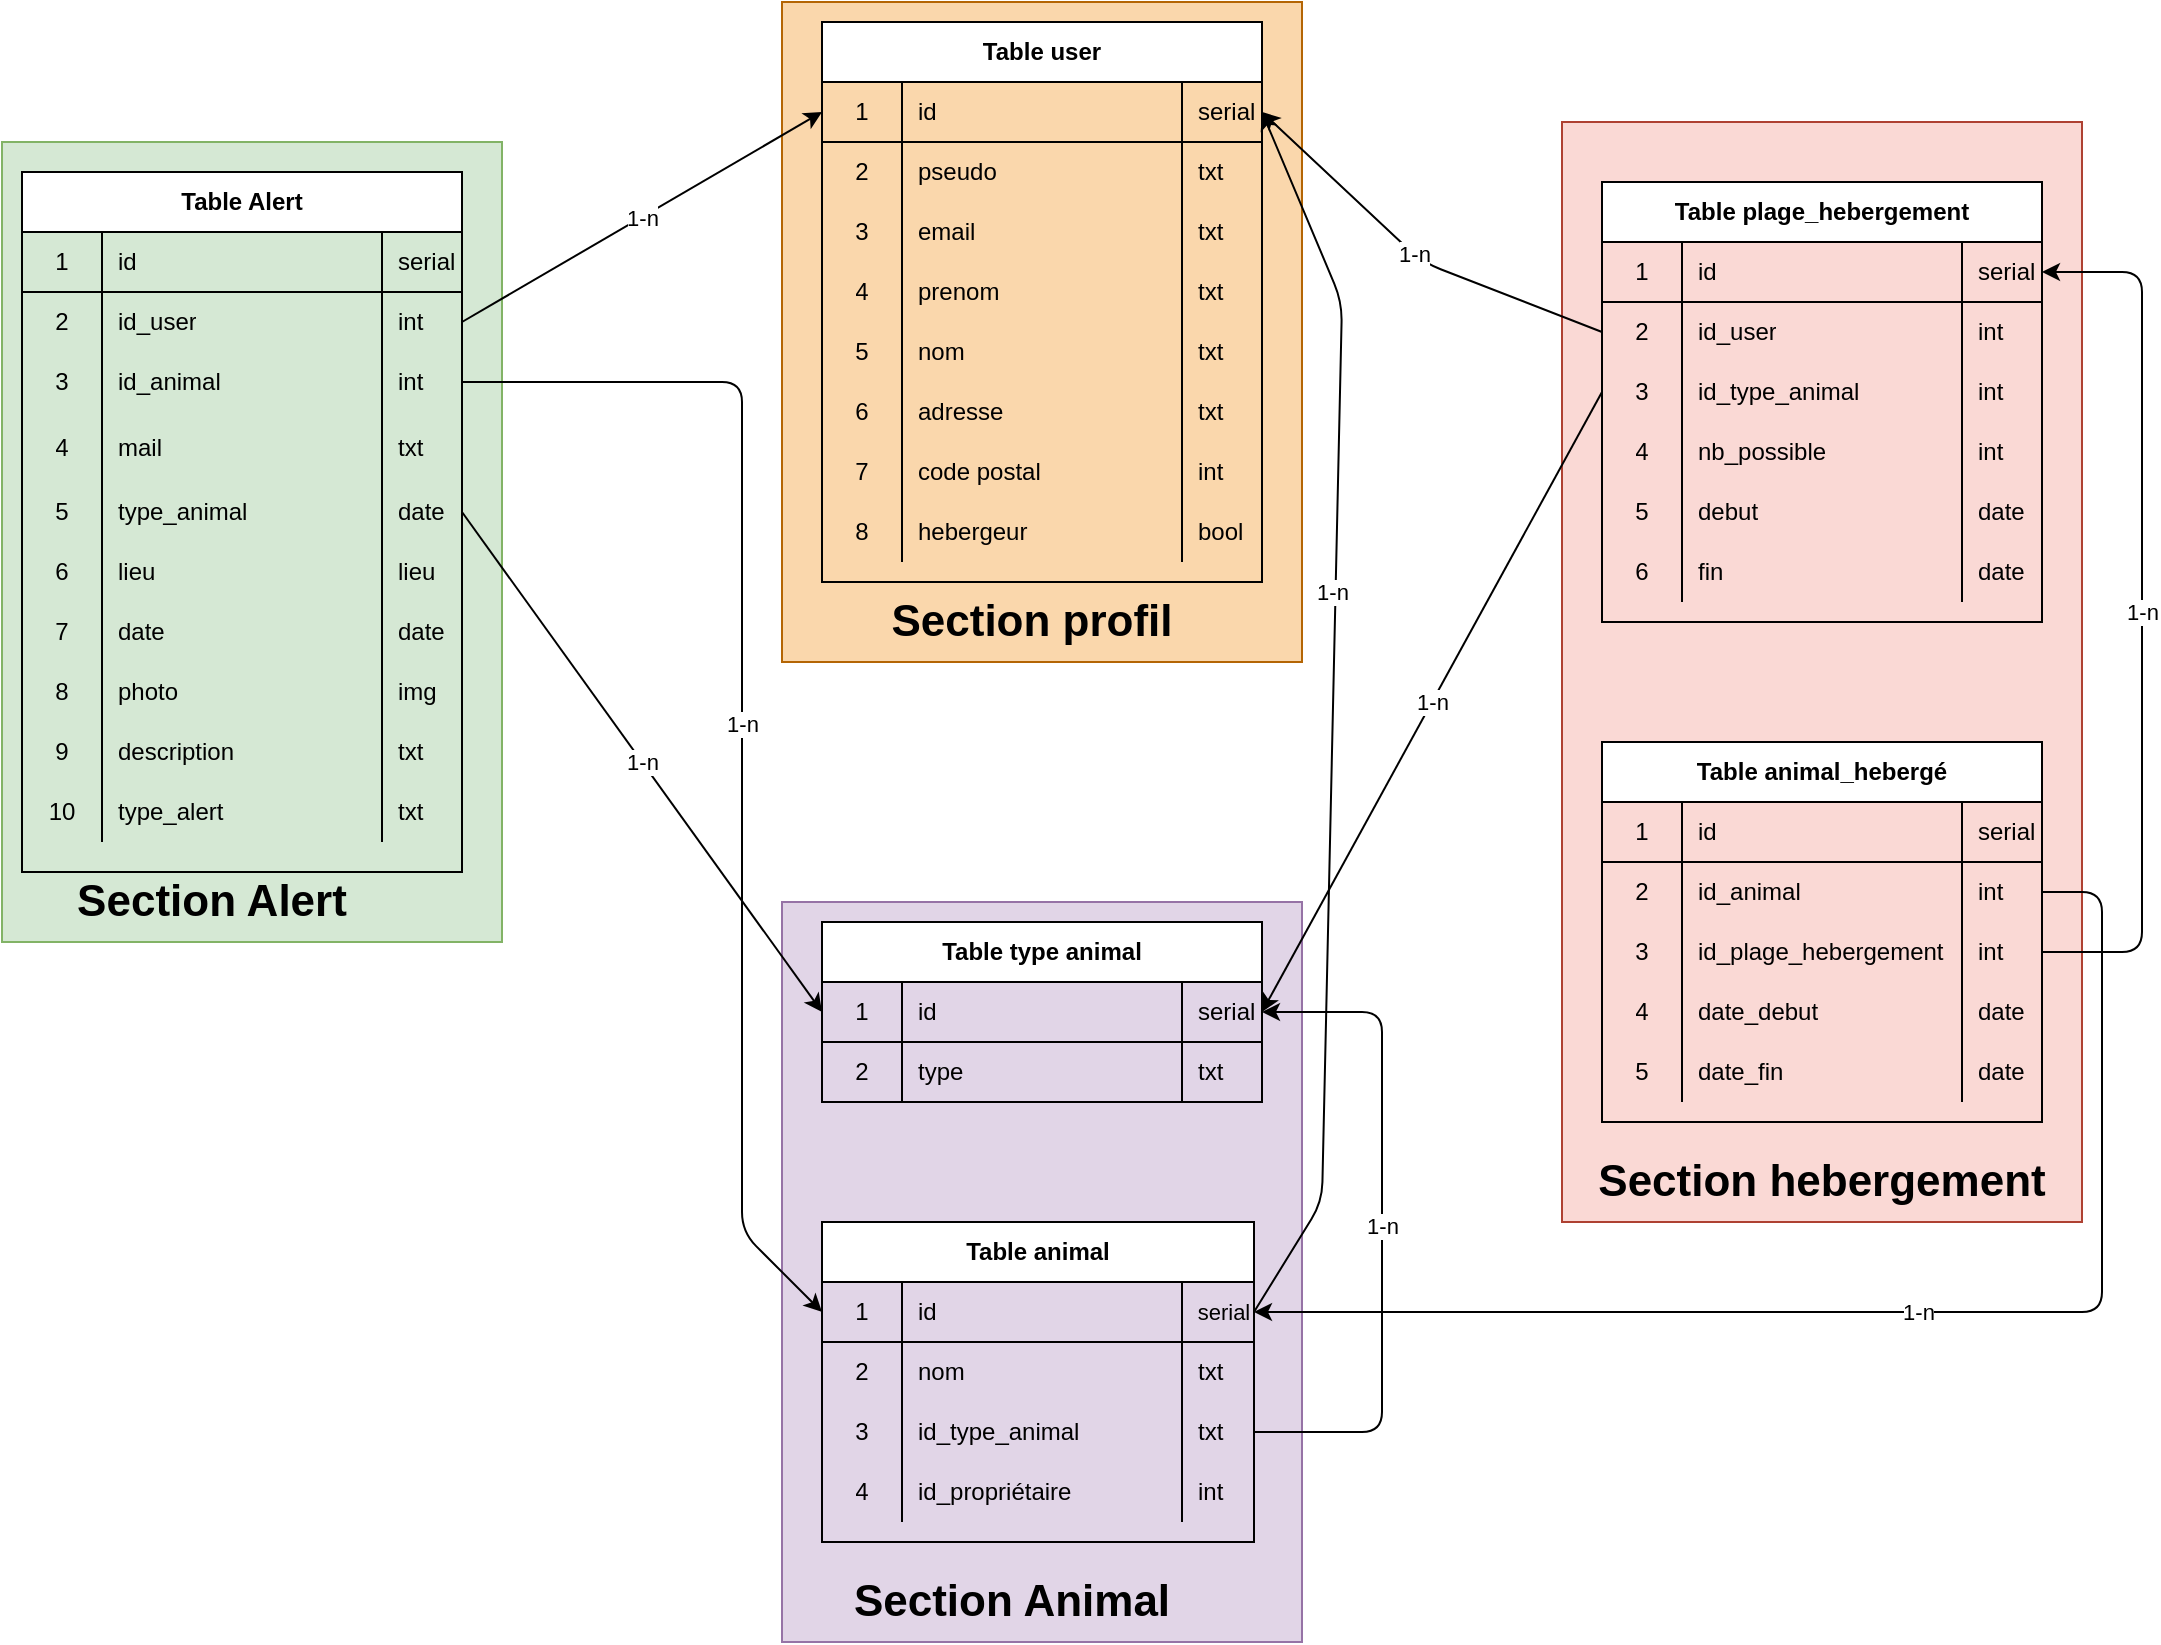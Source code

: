 <mxfile version="13.9.2" type="github">
  <diagram id="T4zZx8YtHBWHC4_CP2Lo" name="Page-1">
    <mxGraphModel dx="2858" dy="2258" grid="1" gridSize="10" guides="1" tooltips="1" connect="1" arrows="1" fold="1" page="1" pageScale="1" pageWidth="827" pageHeight="1169" math="0" shadow="0">
      <root>
        <mxCell id="0" />
        <mxCell id="1" parent="0" />
        <mxCell id="iFAtIKYe37oV54bXB_B9-399" value="" style="rounded=0;whiteSpace=wrap;html=1;fillColor=#fad7ac;strokeColor=#b46504;" vertex="1" parent="1">
          <mxGeometry x="140" y="-60" width="260" height="330" as="geometry" />
        </mxCell>
        <mxCell id="iFAtIKYe37oV54bXB_B9-397" value="" style="rounded=0;whiteSpace=wrap;html=1;fillColor=#fad9d5;strokeColor=#ae4132;" vertex="1" parent="1">
          <mxGeometry x="530" width="260" height="550" as="geometry" />
        </mxCell>
        <mxCell id="iFAtIKYe37oV54bXB_B9-395" value="" style="rounded=0;whiteSpace=wrap;html=1;fillColor=#d5e8d4;strokeColor=#82b366;" vertex="1" parent="1">
          <mxGeometry x="-250" y="10" width="250" height="400" as="geometry" />
        </mxCell>
        <mxCell id="iFAtIKYe37oV54bXB_B9-364" value="" style="rounded=0;whiteSpace=wrap;html=1;fillColor=#e1d5e7;strokeColor=#9673a6;" vertex="1" parent="1">
          <mxGeometry x="140" y="390" width="260" height="370" as="geometry" />
        </mxCell>
        <mxCell id="iFAtIKYe37oV54bXB_B9-1" value="Table user" style="shape=table;html=1;whiteSpace=wrap;startSize=30;container=1;collapsible=0;childLayout=tableLayout;fixedRows=1;rowLines=0;fontStyle=1;align=center;" vertex="1" parent="1">
          <mxGeometry x="160" y="-50" width="220" height="280" as="geometry" />
        </mxCell>
        <mxCell id="iFAtIKYe37oV54bXB_B9-2" value="" style="shape=partialRectangle;html=1;whiteSpace=wrap;collapsible=0;dropTarget=0;pointerEvents=0;fillColor=none;top=0;left=0;bottom=1;right=0;points=[[0,0.5],[1,0.5]];portConstraint=eastwest;" vertex="1" parent="iFAtIKYe37oV54bXB_B9-1">
          <mxGeometry y="30" width="220" height="30" as="geometry" />
        </mxCell>
        <mxCell id="iFAtIKYe37oV54bXB_B9-3" value="1" style="shape=partialRectangle;html=1;whiteSpace=wrap;connectable=0;fillColor=none;top=0;left=0;bottom=0;right=0;overflow=hidden;" vertex="1" parent="iFAtIKYe37oV54bXB_B9-2">
          <mxGeometry width="40" height="30" as="geometry" />
        </mxCell>
        <mxCell id="iFAtIKYe37oV54bXB_B9-4" value="id" style="shape=partialRectangle;html=1;whiteSpace=wrap;connectable=0;fillColor=none;top=0;left=0;bottom=0;right=0;align=left;spacingLeft=6;overflow=hidden;" vertex="1" parent="iFAtIKYe37oV54bXB_B9-2">
          <mxGeometry x="40" width="140" height="30" as="geometry" />
        </mxCell>
        <mxCell id="iFAtIKYe37oV54bXB_B9-81" value="serial" style="shape=partialRectangle;html=1;whiteSpace=wrap;connectable=0;fillColor=none;top=0;left=0;bottom=0;right=0;align=left;spacingLeft=6;overflow=hidden;" vertex="1" parent="iFAtIKYe37oV54bXB_B9-2">
          <mxGeometry x="180" width="40" height="30" as="geometry" />
        </mxCell>
        <mxCell id="iFAtIKYe37oV54bXB_B9-5" value="" style="shape=partialRectangle;html=1;whiteSpace=wrap;collapsible=0;dropTarget=0;pointerEvents=0;fillColor=none;top=0;left=0;bottom=0;right=0;points=[[0,0.5],[1,0.5]];portConstraint=eastwest;" vertex="1" parent="iFAtIKYe37oV54bXB_B9-1">
          <mxGeometry y="60" width="220" height="30" as="geometry" />
        </mxCell>
        <mxCell id="iFAtIKYe37oV54bXB_B9-6" value="2" style="shape=partialRectangle;html=1;whiteSpace=wrap;connectable=0;fillColor=none;top=0;left=0;bottom=0;right=0;overflow=hidden;" vertex="1" parent="iFAtIKYe37oV54bXB_B9-5">
          <mxGeometry width="40" height="30" as="geometry" />
        </mxCell>
        <mxCell id="iFAtIKYe37oV54bXB_B9-7" value="pseudo" style="shape=partialRectangle;html=1;whiteSpace=wrap;connectable=0;fillColor=none;top=0;left=0;bottom=0;right=0;align=left;spacingLeft=6;overflow=hidden;" vertex="1" parent="iFAtIKYe37oV54bXB_B9-5">
          <mxGeometry x="40" width="140" height="30" as="geometry" />
        </mxCell>
        <mxCell id="iFAtIKYe37oV54bXB_B9-82" value="txt" style="shape=partialRectangle;html=1;whiteSpace=wrap;connectable=0;fillColor=none;top=0;left=0;bottom=0;right=0;align=left;spacingLeft=6;overflow=hidden;" vertex="1" parent="iFAtIKYe37oV54bXB_B9-5">
          <mxGeometry x="180" width="40" height="30" as="geometry" />
        </mxCell>
        <mxCell id="iFAtIKYe37oV54bXB_B9-8" value="" style="shape=partialRectangle;html=1;whiteSpace=wrap;collapsible=0;dropTarget=0;pointerEvents=0;fillColor=none;top=0;left=0;bottom=0;right=0;points=[[0,0.5],[1,0.5]];portConstraint=eastwest;" vertex="1" parent="iFAtIKYe37oV54bXB_B9-1">
          <mxGeometry y="90" width="220" height="30" as="geometry" />
        </mxCell>
        <mxCell id="iFAtIKYe37oV54bXB_B9-9" value="3" style="shape=partialRectangle;html=1;whiteSpace=wrap;connectable=0;fillColor=none;top=0;left=0;bottom=0;right=0;overflow=hidden;" vertex="1" parent="iFAtIKYe37oV54bXB_B9-8">
          <mxGeometry width="40" height="30" as="geometry" />
        </mxCell>
        <mxCell id="iFAtIKYe37oV54bXB_B9-10" value="email" style="shape=partialRectangle;html=1;whiteSpace=wrap;connectable=0;fillColor=none;top=0;left=0;bottom=0;right=0;align=left;spacingLeft=6;overflow=hidden;" vertex="1" parent="iFAtIKYe37oV54bXB_B9-8">
          <mxGeometry x="40" width="140" height="30" as="geometry" />
        </mxCell>
        <mxCell id="iFAtIKYe37oV54bXB_B9-83" value="txt" style="shape=partialRectangle;html=1;whiteSpace=wrap;connectable=0;fillColor=none;top=0;left=0;bottom=0;right=0;align=left;spacingLeft=6;overflow=hidden;" vertex="1" parent="iFAtIKYe37oV54bXB_B9-8">
          <mxGeometry x="180" width="40" height="30" as="geometry" />
        </mxCell>
        <mxCell id="iFAtIKYe37oV54bXB_B9-84" style="shape=partialRectangle;html=1;whiteSpace=wrap;collapsible=0;dropTarget=0;pointerEvents=0;fillColor=none;top=0;left=0;bottom=0;right=0;points=[[0,0.5],[1,0.5]];portConstraint=eastwest;" vertex="1" parent="iFAtIKYe37oV54bXB_B9-1">
          <mxGeometry y="120" width="220" height="30" as="geometry" />
        </mxCell>
        <mxCell id="iFAtIKYe37oV54bXB_B9-85" value="4" style="shape=partialRectangle;html=1;whiteSpace=wrap;connectable=0;fillColor=none;top=0;left=0;bottom=0;right=0;overflow=hidden;" vertex="1" parent="iFAtIKYe37oV54bXB_B9-84">
          <mxGeometry width="40" height="30" as="geometry" />
        </mxCell>
        <mxCell id="iFAtIKYe37oV54bXB_B9-86" value="prenom" style="shape=partialRectangle;html=1;whiteSpace=wrap;connectable=0;fillColor=none;top=0;left=0;bottom=0;right=0;align=left;spacingLeft=6;overflow=hidden;" vertex="1" parent="iFAtIKYe37oV54bXB_B9-84">
          <mxGeometry x="40" width="140" height="30" as="geometry" />
        </mxCell>
        <mxCell id="iFAtIKYe37oV54bXB_B9-87" value="txt" style="shape=partialRectangle;html=1;whiteSpace=wrap;connectable=0;fillColor=none;top=0;left=0;bottom=0;right=0;align=left;spacingLeft=6;overflow=hidden;" vertex="1" parent="iFAtIKYe37oV54bXB_B9-84">
          <mxGeometry x="180" width="40" height="30" as="geometry" />
        </mxCell>
        <mxCell id="iFAtIKYe37oV54bXB_B9-89" style="shape=partialRectangle;html=1;whiteSpace=wrap;collapsible=0;dropTarget=0;pointerEvents=0;fillColor=none;top=0;left=0;bottom=0;right=0;points=[[0,0.5],[1,0.5]];portConstraint=eastwest;" vertex="1" parent="iFAtIKYe37oV54bXB_B9-1">
          <mxGeometry y="150" width="220" height="30" as="geometry" />
        </mxCell>
        <mxCell id="iFAtIKYe37oV54bXB_B9-90" value="5" style="shape=partialRectangle;html=1;whiteSpace=wrap;connectable=0;fillColor=none;top=0;left=0;bottom=0;right=0;overflow=hidden;" vertex="1" parent="iFAtIKYe37oV54bXB_B9-89">
          <mxGeometry width="40" height="30" as="geometry" />
        </mxCell>
        <mxCell id="iFAtIKYe37oV54bXB_B9-91" value="nom" style="shape=partialRectangle;html=1;whiteSpace=wrap;connectable=0;fillColor=none;top=0;left=0;bottom=0;right=0;align=left;spacingLeft=6;overflow=hidden;" vertex="1" parent="iFAtIKYe37oV54bXB_B9-89">
          <mxGeometry x="40" width="140" height="30" as="geometry" />
        </mxCell>
        <mxCell id="iFAtIKYe37oV54bXB_B9-92" value="txt" style="shape=partialRectangle;html=1;whiteSpace=wrap;connectable=0;fillColor=none;top=0;left=0;bottom=0;right=0;align=left;spacingLeft=6;overflow=hidden;" vertex="1" parent="iFAtIKYe37oV54bXB_B9-89">
          <mxGeometry x="180" width="40" height="30" as="geometry" />
        </mxCell>
        <mxCell id="iFAtIKYe37oV54bXB_B9-93" style="shape=partialRectangle;html=1;whiteSpace=wrap;collapsible=0;dropTarget=0;pointerEvents=0;fillColor=none;top=0;left=0;bottom=0;right=0;points=[[0,0.5],[1,0.5]];portConstraint=eastwest;" vertex="1" parent="iFAtIKYe37oV54bXB_B9-1">
          <mxGeometry y="180" width="220" height="30" as="geometry" />
        </mxCell>
        <mxCell id="iFAtIKYe37oV54bXB_B9-94" value="6" style="shape=partialRectangle;html=1;whiteSpace=wrap;connectable=0;fillColor=none;top=0;left=0;bottom=0;right=0;overflow=hidden;" vertex="1" parent="iFAtIKYe37oV54bXB_B9-93">
          <mxGeometry width="40" height="30" as="geometry" />
        </mxCell>
        <mxCell id="iFAtIKYe37oV54bXB_B9-95" value="adresse" style="shape=partialRectangle;html=1;whiteSpace=wrap;connectable=0;fillColor=none;top=0;left=0;bottom=0;right=0;align=left;spacingLeft=6;overflow=hidden;" vertex="1" parent="iFAtIKYe37oV54bXB_B9-93">
          <mxGeometry x="40" width="140" height="30" as="geometry" />
        </mxCell>
        <mxCell id="iFAtIKYe37oV54bXB_B9-96" value="txt" style="shape=partialRectangle;html=1;whiteSpace=wrap;connectable=0;fillColor=none;top=0;left=0;bottom=0;right=0;align=left;spacingLeft=6;overflow=hidden;" vertex="1" parent="iFAtIKYe37oV54bXB_B9-93">
          <mxGeometry x="180" width="40" height="30" as="geometry" />
        </mxCell>
        <mxCell id="iFAtIKYe37oV54bXB_B9-97" style="shape=partialRectangle;html=1;whiteSpace=wrap;collapsible=0;dropTarget=0;pointerEvents=0;fillColor=none;top=0;left=0;bottom=0;right=0;points=[[0,0.5],[1,0.5]];portConstraint=eastwest;" vertex="1" parent="iFAtIKYe37oV54bXB_B9-1">
          <mxGeometry y="210" width="220" height="30" as="geometry" />
        </mxCell>
        <mxCell id="iFAtIKYe37oV54bXB_B9-98" value="7" style="shape=partialRectangle;html=1;whiteSpace=wrap;connectable=0;fillColor=none;top=0;left=0;bottom=0;right=0;overflow=hidden;" vertex="1" parent="iFAtIKYe37oV54bXB_B9-97">
          <mxGeometry width="40" height="30" as="geometry" />
        </mxCell>
        <mxCell id="iFAtIKYe37oV54bXB_B9-99" value="code postal" style="shape=partialRectangle;html=1;whiteSpace=wrap;connectable=0;fillColor=none;top=0;left=0;bottom=0;right=0;align=left;spacingLeft=6;overflow=hidden;" vertex="1" parent="iFAtIKYe37oV54bXB_B9-97">
          <mxGeometry x="40" width="140" height="30" as="geometry" />
        </mxCell>
        <mxCell id="iFAtIKYe37oV54bXB_B9-100" value="int" style="shape=partialRectangle;html=1;whiteSpace=wrap;connectable=0;fillColor=none;top=0;left=0;bottom=0;right=0;align=left;spacingLeft=6;overflow=hidden;" vertex="1" parent="iFAtIKYe37oV54bXB_B9-97">
          <mxGeometry x="180" width="40" height="30" as="geometry" />
        </mxCell>
        <mxCell id="iFAtIKYe37oV54bXB_B9-101" style="shape=partialRectangle;html=1;whiteSpace=wrap;collapsible=0;dropTarget=0;pointerEvents=0;fillColor=none;top=0;left=0;bottom=0;right=0;points=[[0,0.5],[1,0.5]];portConstraint=eastwest;" vertex="1" parent="iFAtIKYe37oV54bXB_B9-1">
          <mxGeometry y="240" width="220" height="30" as="geometry" />
        </mxCell>
        <mxCell id="iFAtIKYe37oV54bXB_B9-102" value="8" style="shape=partialRectangle;html=1;whiteSpace=wrap;connectable=0;fillColor=none;top=0;left=0;bottom=0;right=0;overflow=hidden;" vertex="1" parent="iFAtIKYe37oV54bXB_B9-101">
          <mxGeometry width="40" height="30" as="geometry" />
        </mxCell>
        <mxCell id="iFAtIKYe37oV54bXB_B9-103" value="hebergeur" style="shape=partialRectangle;html=1;whiteSpace=wrap;connectable=0;fillColor=none;top=0;left=0;bottom=0;right=0;align=left;spacingLeft=6;overflow=hidden;" vertex="1" parent="iFAtIKYe37oV54bXB_B9-101">
          <mxGeometry x="40" width="140" height="30" as="geometry" />
        </mxCell>
        <mxCell id="iFAtIKYe37oV54bXB_B9-104" value="bool" style="shape=partialRectangle;html=1;whiteSpace=wrap;connectable=0;fillColor=none;top=0;left=0;bottom=0;right=0;align=left;spacingLeft=6;overflow=hidden;" vertex="1" parent="iFAtIKYe37oV54bXB_B9-101">
          <mxGeometry x="180" width="40" height="30" as="geometry" />
        </mxCell>
        <mxCell id="iFAtIKYe37oV54bXB_B9-148" value="Table animal" style="shape=table;html=1;whiteSpace=wrap;startSize=30;container=1;collapsible=0;childLayout=tableLayout;fixedRows=1;rowLines=0;fontStyle=1;align=center;" vertex="1" parent="1">
          <mxGeometry x="160" y="550" width="216" height="160" as="geometry" />
        </mxCell>
        <mxCell id="iFAtIKYe37oV54bXB_B9-149" value="" style="shape=partialRectangle;html=1;whiteSpace=wrap;collapsible=0;dropTarget=0;pointerEvents=0;fillColor=none;top=0;left=0;bottom=1;right=0;points=[[0,0.5],[1,0.5]];portConstraint=eastwest;" vertex="1" parent="iFAtIKYe37oV54bXB_B9-148">
          <mxGeometry y="30" width="216" height="30" as="geometry" />
        </mxCell>
        <mxCell id="iFAtIKYe37oV54bXB_B9-150" value="1" style="shape=partialRectangle;html=1;whiteSpace=wrap;connectable=0;fillColor=none;top=0;left=0;bottom=0;right=0;overflow=hidden;" vertex="1" parent="iFAtIKYe37oV54bXB_B9-149">
          <mxGeometry width="40" height="30" as="geometry" />
        </mxCell>
        <mxCell id="iFAtIKYe37oV54bXB_B9-151" value="id" style="shape=partialRectangle;html=1;whiteSpace=wrap;connectable=0;fillColor=none;top=0;left=0;bottom=0;right=0;align=left;spacingLeft=6;overflow=hidden;" vertex="1" parent="iFAtIKYe37oV54bXB_B9-149">
          <mxGeometry x="40" width="140" height="30" as="geometry" />
        </mxCell>
        <mxCell id="iFAtIKYe37oV54bXB_B9-158" value="&lt;font style=&quot;font-size: 11px&quot;&gt;serial&lt;/font&gt;" style="shape=partialRectangle;html=1;whiteSpace=wrap;connectable=0;fillColor=none;top=0;left=0;bottom=0;right=0;align=center;spacingLeft=6;overflow=hidden;" vertex="1" parent="iFAtIKYe37oV54bXB_B9-149">
          <mxGeometry x="180" width="36" height="30" as="geometry" />
        </mxCell>
        <mxCell id="iFAtIKYe37oV54bXB_B9-152" value="" style="shape=partialRectangle;html=1;whiteSpace=wrap;collapsible=0;dropTarget=0;pointerEvents=0;fillColor=none;top=0;left=0;bottom=0;right=0;points=[[0,0.5],[1,0.5]];portConstraint=eastwest;" vertex="1" parent="iFAtIKYe37oV54bXB_B9-148">
          <mxGeometry y="60" width="216" height="30" as="geometry" />
        </mxCell>
        <mxCell id="iFAtIKYe37oV54bXB_B9-153" value="2" style="shape=partialRectangle;html=1;whiteSpace=wrap;connectable=0;fillColor=none;top=0;left=0;bottom=0;right=0;overflow=hidden;" vertex="1" parent="iFAtIKYe37oV54bXB_B9-152">
          <mxGeometry width="40" height="30" as="geometry" />
        </mxCell>
        <mxCell id="iFAtIKYe37oV54bXB_B9-154" value="nom" style="shape=partialRectangle;html=1;whiteSpace=wrap;connectable=0;fillColor=none;top=0;left=0;bottom=0;right=0;align=left;spacingLeft=6;overflow=hidden;" vertex="1" parent="iFAtIKYe37oV54bXB_B9-152">
          <mxGeometry x="40" width="140" height="30" as="geometry" />
        </mxCell>
        <mxCell id="iFAtIKYe37oV54bXB_B9-159" value="txt" style="shape=partialRectangle;html=1;whiteSpace=wrap;connectable=0;fillColor=none;top=0;left=0;bottom=0;right=0;align=left;spacingLeft=6;overflow=hidden;" vertex="1" parent="iFAtIKYe37oV54bXB_B9-152">
          <mxGeometry x="180" width="36" height="30" as="geometry" />
        </mxCell>
        <mxCell id="iFAtIKYe37oV54bXB_B9-155" value="" style="shape=partialRectangle;html=1;whiteSpace=wrap;collapsible=0;dropTarget=0;pointerEvents=0;fillColor=none;top=0;left=0;bottom=0;right=0;points=[[0,0.5],[1,0.5]];portConstraint=eastwest;" vertex="1" parent="iFAtIKYe37oV54bXB_B9-148">
          <mxGeometry y="90" width="216" height="30" as="geometry" />
        </mxCell>
        <mxCell id="iFAtIKYe37oV54bXB_B9-156" value="3" style="shape=partialRectangle;html=1;whiteSpace=wrap;connectable=0;fillColor=none;top=0;left=0;bottom=0;right=0;overflow=hidden;" vertex="1" parent="iFAtIKYe37oV54bXB_B9-155">
          <mxGeometry width="40" height="30" as="geometry" />
        </mxCell>
        <mxCell id="iFAtIKYe37oV54bXB_B9-157" value="id_type_animal" style="shape=partialRectangle;html=1;whiteSpace=wrap;connectable=0;fillColor=none;top=0;left=0;bottom=0;right=0;align=left;spacingLeft=6;overflow=hidden;" vertex="1" parent="iFAtIKYe37oV54bXB_B9-155">
          <mxGeometry x="40" width="140" height="30" as="geometry" />
        </mxCell>
        <mxCell id="iFAtIKYe37oV54bXB_B9-160" value="txt" style="shape=partialRectangle;html=1;whiteSpace=wrap;connectable=0;fillColor=none;top=0;left=0;bottom=0;right=0;align=left;spacingLeft=6;overflow=hidden;" vertex="1" parent="iFAtIKYe37oV54bXB_B9-155">
          <mxGeometry x="180" width="36" height="30" as="geometry" />
        </mxCell>
        <mxCell id="iFAtIKYe37oV54bXB_B9-174" style="shape=partialRectangle;html=1;whiteSpace=wrap;collapsible=0;dropTarget=0;pointerEvents=0;fillColor=none;top=0;left=0;bottom=0;right=0;points=[[0,0.5],[1,0.5]];portConstraint=eastwest;" vertex="1" parent="iFAtIKYe37oV54bXB_B9-148">
          <mxGeometry y="120" width="216" height="30" as="geometry" />
        </mxCell>
        <mxCell id="iFAtIKYe37oV54bXB_B9-175" value="4" style="shape=partialRectangle;html=1;whiteSpace=wrap;connectable=0;fillColor=none;top=0;left=0;bottom=0;right=0;overflow=hidden;" vertex="1" parent="iFAtIKYe37oV54bXB_B9-174">
          <mxGeometry width="40" height="30" as="geometry" />
        </mxCell>
        <mxCell id="iFAtIKYe37oV54bXB_B9-176" value="id_propriétaire" style="shape=partialRectangle;html=1;whiteSpace=wrap;connectable=0;fillColor=none;top=0;left=0;bottom=0;right=0;align=left;spacingLeft=6;overflow=hidden;" vertex="1" parent="iFAtIKYe37oV54bXB_B9-174">
          <mxGeometry x="40" width="140" height="30" as="geometry" />
        </mxCell>
        <mxCell id="iFAtIKYe37oV54bXB_B9-177" value="int" style="shape=partialRectangle;html=1;whiteSpace=wrap;connectable=0;fillColor=none;top=0;left=0;bottom=0;right=0;align=left;spacingLeft=6;overflow=hidden;" vertex="1" parent="iFAtIKYe37oV54bXB_B9-174">
          <mxGeometry x="180" width="36" height="30" as="geometry" />
        </mxCell>
        <mxCell id="iFAtIKYe37oV54bXB_B9-182" value="Table plage_hebergement" style="shape=table;html=1;whiteSpace=wrap;startSize=30;container=1;collapsible=0;childLayout=tableLayout;fixedRows=1;rowLines=0;fontStyle=1;align=center;" vertex="1" parent="1">
          <mxGeometry x="550" y="30" width="220" height="220" as="geometry" />
        </mxCell>
        <mxCell id="iFAtIKYe37oV54bXB_B9-183" value="" style="shape=partialRectangle;html=1;whiteSpace=wrap;collapsible=0;dropTarget=0;pointerEvents=0;fillColor=none;top=0;left=0;bottom=1;right=0;points=[[0,0.5],[1,0.5]];portConstraint=eastwest;" vertex="1" parent="iFAtIKYe37oV54bXB_B9-182">
          <mxGeometry y="30" width="220" height="30" as="geometry" />
        </mxCell>
        <mxCell id="iFAtIKYe37oV54bXB_B9-184" value="1" style="shape=partialRectangle;html=1;whiteSpace=wrap;connectable=0;fillColor=none;top=0;left=0;bottom=0;right=0;overflow=hidden;" vertex="1" parent="iFAtIKYe37oV54bXB_B9-183">
          <mxGeometry width="40" height="30" as="geometry" />
        </mxCell>
        <mxCell id="iFAtIKYe37oV54bXB_B9-185" value="id" style="shape=partialRectangle;html=1;whiteSpace=wrap;connectable=0;fillColor=none;top=0;left=0;bottom=0;right=0;align=left;spacingLeft=6;overflow=hidden;" vertex="1" parent="iFAtIKYe37oV54bXB_B9-183">
          <mxGeometry x="40" width="140" height="30" as="geometry" />
        </mxCell>
        <mxCell id="iFAtIKYe37oV54bXB_B9-192" value="serial" style="shape=partialRectangle;html=1;whiteSpace=wrap;connectable=0;fillColor=none;top=0;left=0;bottom=0;right=0;align=left;spacingLeft=6;overflow=hidden;" vertex="1" parent="iFAtIKYe37oV54bXB_B9-183">
          <mxGeometry x="180" width="40" height="30" as="geometry" />
        </mxCell>
        <mxCell id="iFAtIKYe37oV54bXB_B9-186" value="" style="shape=partialRectangle;html=1;whiteSpace=wrap;collapsible=0;dropTarget=0;pointerEvents=0;fillColor=none;top=0;left=0;bottom=0;right=0;points=[[0,0.5],[1,0.5]];portConstraint=eastwest;" vertex="1" parent="iFAtIKYe37oV54bXB_B9-182">
          <mxGeometry y="60" width="220" height="30" as="geometry" />
        </mxCell>
        <mxCell id="iFAtIKYe37oV54bXB_B9-187" value="2" style="shape=partialRectangle;html=1;whiteSpace=wrap;connectable=0;fillColor=none;top=0;left=0;bottom=0;right=0;overflow=hidden;" vertex="1" parent="iFAtIKYe37oV54bXB_B9-186">
          <mxGeometry width="40" height="30" as="geometry" />
        </mxCell>
        <mxCell id="iFAtIKYe37oV54bXB_B9-188" value="id_user" style="shape=partialRectangle;html=1;whiteSpace=wrap;connectable=0;fillColor=none;top=0;left=0;bottom=0;right=0;align=left;spacingLeft=6;overflow=hidden;" vertex="1" parent="iFAtIKYe37oV54bXB_B9-186">
          <mxGeometry x="40" width="140" height="30" as="geometry" />
        </mxCell>
        <mxCell id="iFAtIKYe37oV54bXB_B9-193" value="int" style="shape=partialRectangle;html=1;whiteSpace=wrap;connectable=0;fillColor=none;top=0;left=0;bottom=0;right=0;align=left;spacingLeft=6;overflow=hidden;" vertex="1" parent="iFAtIKYe37oV54bXB_B9-186">
          <mxGeometry x="180" width="40" height="30" as="geometry" />
        </mxCell>
        <mxCell id="iFAtIKYe37oV54bXB_B9-189" value="" style="shape=partialRectangle;html=1;whiteSpace=wrap;collapsible=0;dropTarget=0;pointerEvents=0;fillColor=none;top=0;left=0;bottom=0;right=0;points=[[0,0.5],[1,0.5]];portConstraint=eastwest;" vertex="1" parent="iFAtIKYe37oV54bXB_B9-182">
          <mxGeometry y="90" width="220" height="30" as="geometry" />
        </mxCell>
        <mxCell id="iFAtIKYe37oV54bXB_B9-190" value="3" style="shape=partialRectangle;html=1;whiteSpace=wrap;connectable=0;fillColor=none;top=0;left=0;bottom=0;right=0;overflow=hidden;" vertex="1" parent="iFAtIKYe37oV54bXB_B9-189">
          <mxGeometry width="40" height="30" as="geometry" />
        </mxCell>
        <mxCell id="iFAtIKYe37oV54bXB_B9-191" value="id_type_animal" style="shape=partialRectangle;html=1;whiteSpace=wrap;connectable=0;fillColor=none;top=0;left=0;bottom=0;right=0;align=left;spacingLeft=6;overflow=hidden;" vertex="1" parent="iFAtIKYe37oV54bXB_B9-189">
          <mxGeometry x="40" width="140" height="30" as="geometry" />
        </mxCell>
        <mxCell id="iFAtIKYe37oV54bXB_B9-194" value="int" style="shape=partialRectangle;html=1;whiteSpace=wrap;connectable=0;fillColor=none;top=0;left=0;bottom=0;right=0;align=left;spacingLeft=6;overflow=hidden;" vertex="1" parent="iFAtIKYe37oV54bXB_B9-189">
          <mxGeometry x="180" width="40" height="30" as="geometry" />
        </mxCell>
        <mxCell id="iFAtIKYe37oV54bXB_B9-195" style="shape=partialRectangle;html=1;whiteSpace=wrap;collapsible=0;dropTarget=0;pointerEvents=0;fillColor=none;top=0;left=0;bottom=0;right=0;points=[[0,0.5],[1,0.5]];portConstraint=eastwest;" vertex="1" parent="iFAtIKYe37oV54bXB_B9-182">
          <mxGeometry y="120" width="220" height="30" as="geometry" />
        </mxCell>
        <mxCell id="iFAtIKYe37oV54bXB_B9-196" value="4" style="shape=partialRectangle;html=1;whiteSpace=wrap;connectable=0;fillColor=none;top=0;left=0;bottom=0;right=0;overflow=hidden;" vertex="1" parent="iFAtIKYe37oV54bXB_B9-195">
          <mxGeometry width="40" height="30" as="geometry" />
        </mxCell>
        <mxCell id="iFAtIKYe37oV54bXB_B9-197" value="nb_possible" style="shape=partialRectangle;html=1;whiteSpace=wrap;connectable=0;fillColor=none;top=0;left=0;bottom=0;right=0;align=left;spacingLeft=6;overflow=hidden;" vertex="1" parent="iFAtIKYe37oV54bXB_B9-195">
          <mxGeometry x="40" width="140" height="30" as="geometry" />
        </mxCell>
        <mxCell id="iFAtIKYe37oV54bXB_B9-198" value="int" style="shape=partialRectangle;html=1;whiteSpace=wrap;connectable=0;fillColor=none;top=0;left=0;bottom=0;right=0;align=left;spacingLeft=6;overflow=hidden;" vertex="1" parent="iFAtIKYe37oV54bXB_B9-195">
          <mxGeometry x="180" width="40" height="30" as="geometry" />
        </mxCell>
        <mxCell id="iFAtIKYe37oV54bXB_B9-199" style="shape=partialRectangle;html=1;whiteSpace=wrap;collapsible=0;dropTarget=0;pointerEvents=0;fillColor=none;top=0;left=0;bottom=0;right=0;points=[[0,0.5],[1,0.5]];portConstraint=eastwest;" vertex="1" parent="iFAtIKYe37oV54bXB_B9-182">
          <mxGeometry y="150" width="220" height="30" as="geometry" />
        </mxCell>
        <mxCell id="iFAtIKYe37oV54bXB_B9-200" value="5" style="shape=partialRectangle;html=1;whiteSpace=wrap;connectable=0;fillColor=none;top=0;left=0;bottom=0;right=0;overflow=hidden;" vertex="1" parent="iFAtIKYe37oV54bXB_B9-199">
          <mxGeometry width="40" height="30" as="geometry" />
        </mxCell>
        <mxCell id="iFAtIKYe37oV54bXB_B9-201" value="debut" style="shape=partialRectangle;html=1;whiteSpace=wrap;connectable=0;fillColor=none;top=0;left=0;bottom=0;right=0;align=left;spacingLeft=6;overflow=hidden;" vertex="1" parent="iFAtIKYe37oV54bXB_B9-199">
          <mxGeometry x="40" width="140" height="30" as="geometry" />
        </mxCell>
        <mxCell id="iFAtIKYe37oV54bXB_B9-202" value="date" style="shape=partialRectangle;html=1;whiteSpace=wrap;connectable=0;fillColor=none;top=0;left=0;bottom=0;right=0;align=left;spacingLeft=6;overflow=hidden;" vertex="1" parent="iFAtIKYe37oV54bXB_B9-199">
          <mxGeometry x="180" width="40" height="30" as="geometry" />
        </mxCell>
        <mxCell id="iFAtIKYe37oV54bXB_B9-203" style="shape=partialRectangle;html=1;whiteSpace=wrap;collapsible=0;dropTarget=0;pointerEvents=0;fillColor=none;top=0;left=0;bottom=0;right=0;points=[[0,0.5],[1,0.5]];portConstraint=eastwest;" vertex="1" parent="iFAtIKYe37oV54bXB_B9-182">
          <mxGeometry y="180" width="220" height="30" as="geometry" />
        </mxCell>
        <mxCell id="iFAtIKYe37oV54bXB_B9-204" value="6" style="shape=partialRectangle;html=1;whiteSpace=wrap;connectable=0;fillColor=none;top=0;left=0;bottom=0;right=0;overflow=hidden;" vertex="1" parent="iFAtIKYe37oV54bXB_B9-203">
          <mxGeometry width="40" height="30" as="geometry" />
        </mxCell>
        <mxCell id="iFAtIKYe37oV54bXB_B9-205" value="fin" style="shape=partialRectangle;html=1;whiteSpace=wrap;connectable=0;fillColor=none;top=0;left=0;bottom=0;right=0;align=left;spacingLeft=6;overflow=hidden;" vertex="1" parent="iFAtIKYe37oV54bXB_B9-203">
          <mxGeometry x="40" width="140" height="30" as="geometry" />
        </mxCell>
        <mxCell id="iFAtIKYe37oV54bXB_B9-206" value="date" style="shape=partialRectangle;html=1;whiteSpace=wrap;connectable=0;fillColor=none;top=0;left=0;bottom=0;right=0;align=left;spacingLeft=6;overflow=hidden;" vertex="1" parent="iFAtIKYe37oV54bXB_B9-203">
          <mxGeometry x="180" width="40" height="30" as="geometry" />
        </mxCell>
        <mxCell id="iFAtIKYe37oV54bXB_B9-214" value="Table type animal" style="shape=table;html=1;whiteSpace=wrap;startSize=30;container=1;collapsible=0;childLayout=tableLayout;fixedRows=1;rowLines=0;fontStyle=1;align=center;" vertex="1" parent="1">
          <mxGeometry x="160" y="400" width="220" height="90" as="geometry" />
        </mxCell>
        <mxCell id="iFAtIKYe37oV54bXB_B9-215" value="" style="shape=partialRectangle;html=1;whiteSpace=wrap;collapsible=0;dropTarget=0;pointerEvents=0;fillColor=none;top=0;left=0;bottom=1;right=0;points=[[0,0.5],[1,0.5]];portConstraint=eastwest;" vertex="1" parent="iFAtIKYe37oV54bXB_B9-214">
          <mxGeometry y="30" width="220" height="30" as="geometry" />
        </mxCell>
        <mxCell id="iFAtIKYe37oV54bXB_B9-216" value="1" style="shape=partialRectangle;html=1;whiteSpace=wrap;connectable=0;fillColor=none;top=0;left=0;bottom=0;right=0;overflow=hidden;" vertex="1" parent="iFAtIKYe37oV54bXB_B9-215">
          <mxGeometry width="40" height="30" as="geometry" />
        </mxCell>
        <mxCell id="iFAtIKYe37oV54bXB_B9-217" value="id" style="shape=partialRectangle;html=1;whiteSpace=wrap;connectable=0;fillColor=none;top=0;left=0;bottom=0;right=0;align=left;spacingLeft=6;overflow=hidden;" vertex="1" parent="iFAtIKYe37oV54bXB_B9-215">
          <mxGeometry x="40" width="140" height="30" as="geometry" />
        </mxCell>
        <mxCell id="iFAtIKYe37oV54bXB_B9-261" value="serial" style="shape=partialRectangle;html=1;whiteSpace=wrap;connectable=0;fillColor=none;top=0;left=0;bottom=0;right=0;align=left;spacingLeft=6;overflow=hidden;" vertex="1" parent="iFAtIKYe37oV54bXB_B9-215">
          <mxGeometry x="180" width="40" height="30" as="geometry" />
        </mxCell>
        <mxCell id="iFAtIKYe37oV54bXB_B9-218" value="" style="shape=partialRectangle;html=1;whiteSpace=wrap;collapsible=0;dropTarget=0;pointerEvents=0;fillColor=none;top=0;left=0;bottom=0;right=0;points=[[0,0.5],[1,0.5]];portConstraint=eastwest;" vertex="1" parent="iFAtIKYe37oV54bXB_B9-214">
          <mxGeometry y="60" width="220" height="30" as="geometry" />
        </mxCell>
        <mxCell id="iFAtIKYe37oV54bXB_B9-219" value="2" style="shape=partialRectangle;html=1;whiteSpace=wrap;connectable=0;fillColor=none;top=0;left=0;bottom=0;right=0;overflow=hidden;" vertex="1" parent="iFAtIKYe37oV54bXB_B9-218">
          <mxGeometry width="40" height="30" as="geometry" />
        </mxCell>
        <mxCell id="iFAtIKYe37oV54bXB_B9-220" value="type" style="shape=partialRectangle;html=1;whiteSpace=wrap;connectable=0;fillColor=none;top=0;left=0;bottom=0;right=0;align=left;spacingLeft=6;overflow=hidden;" vertex="1" parent="iFAtIKYe37oV54bXB_B9-218">
          <mxGeometry x="40" width="140" height="30" as="geometry" />
        </mxCell>
        <mxCell id="iFAtIKYe37oV54bXB_B9-262" value="txt" style="shape=partialRectangle;html=1;whiteSpace=wrap;connectable=0;fillColor=none;top=0;left=0;bottom=0;right=0;align=left;spacingLeft=6;overflow=hidden;" vertex="1" parent="iFAtIKYe37oV54bXB_B9-218">
          <mxGeometry x="180" width="40" height="30" as="geometry" />
        </mxCell>
        <mxCell id="iFAtIKYe37oV54bXB_B9-230" value="" style="endArrow=classic;html=1;entryX=1;entryY=0.5;entryDx=0;entryDy=0;exitX=0;exitY=0.5;exitDx=0;exitDy=0;" edge="1" parent="1" source="iFAtIKYe37oV54bXB_B9-189" target="iFAtIKYe37oV54bXB_B9-215">
          <mxGeometry relative="1" as="geometry">
            <mxPoint x="450" y="430" as="sourcePoint" />
            <mxPoint x="500" y="300" as="targetPoint" />
          </mxGeometry>
        </mxCell>
        <mxCell id="iFAtIKYe37oV54bXB_B9-231" value="1-n" style="edgeLabel;resizable=0;html=1;align=center;verticalAlign=middle;" connectable="0" vertex="1" parent="iFAtIKYe37oV54bXB_B9-230">
          <mxGeometry relative="1" as="geometry" />
        </mxCell>
        <mxCell id="iFAtIKYe37oV54bXB_B9-232" value="" style="endArrow=classic;html=1;exitX=1;exitY=0.5;exitDx=0;exitDy=0;entryX=1;entryY=0.5;entryDx=0;entryDy=0;" edge="1" parent="1" source="iFAtIKYe37oV54bXB_B9-155" target="iFAtIKYe37oV54bXB_B9-215">
          <mxGeometry relative="1" as="geometry">
            <mxPoint x="380" y="260" as="sourcePoint" />
            <mxPoint x="480" y="260" as="targetPoint" />
            <Array as="points">
              <mxPoint x="440" y="655" />
              <mxPoint x="440" y="445" />
            </Array>
          </mxGeometry>
        </mxCell>
        <mxCell id="iFAtIKYe37oV54bXB_B9-233" value="1-n" style="edgeLabel;resizable=0;html=1;align=center;verticalAlign=middle;" connectable="0" vertex="1" parent="iFAtIKYe37oV54bXB_B9-232">
          <mxGeometry relative="1" as="geometry" />
        </mxCell>
        <mxCell id="iFAtIKYe37oV54bXB_B9-236" value="" style="endArrow=classic;html=1;entryX=1;entryY=0.5;entryDx=0;entryDy=0;exitX=1;exitY=0.5;exitDx=0;exitDy=0;" edge="1" parent="1" source="iFAtIKYe37oV54bXB_B9-149" target="iFAtIKYe37oV54bXB_B9-2">
          <mxGeometry relative="1" as="geometry">
            <mxPoint x="490" y="295" as="sourcePoint" />
            <mxPoint x="390" y="85" as="targetPoint" />
            <Array as="points">
              <mxPoint x="410" y="540" />
              <mxPoint x="420" y="90" />
            </Array>
          </mxGeometry>
        </mxCell>
        <mxCell id="iFAtIKYe37oV54bXB_B9-237" value="1-n" style="edgeLabel;resizable=0;html=1;align=center;verticalAlign=middle;" connectable="0" vertex="1" parent="iFAtIKYe37oV54bXB_B9-236">
          <mxGeometry relative="1" as="geometry">
            <mxPoint x="-1.09" y="-61.01" as="offset" />
          </mxGeometry>
        </mxCell>
        <mxCell id="iFAtIKYe37oV54bXB_B9-238" value="Table animal_hebergé" style="shape=table;html=1;whiteSpace=wrap;startSize=30;container=1;collapsible=0;childLayout=tableLayout;fixedRows=1;rowLines=0;fontStyle=1;align=center;" vertex="1" parent="1">
          <mxGeometry x="550" y="310" width="220" height="190" as="geometry" />
        </mxCell>
        <mxCell id="iFAtIKYe37oV54bXB_B9-239" value="" style="shape=partialRectangle;html=1;whiteSpace=wrap;collapsible=0;dropTarget=0;pointerEvents=0;fillColor=none;top=0;left=0;bottom=1;right=0;points=[[0,0.5],[1,0.5]];portConstraint=eastwest;" vertex="1" parent="iFAtIKYe37oV54bXB_B9-238">
          <mxGeometry y="30" width="220" height="30" as="geometry" />
        </mxCell>
        <mxCell id="iFAtIKYe37oV54bXB_B9-240" value="1" style="shape=partialRectangle;html=1;whiteSpace=wrap;connectable=0;fillColor=none;top=0;left=0;bottom=0;right=0;overflow=hidden;" vertex="1" parent="iFAtIKYe37oV54bXB_B9-239">
          <mxGeometry width="40" height="30" as="geometry" />
        </mxCell>
        <mxCell id="iFAtIKYe37oV54bXB_B9-241" value="id" style="shape=partialRectangle;html=1;whiteSpace=wrap;connectable=0;fillColor=none;top=0;left=0;bottom=0;right=0;align=left;spacingLeft=6;overflow=hidden;" vertex="1" parent="iFAtIKYe37oV54bXB_B9-239">
          <mxGeometry x="40" width="140" height="30" as="geometry" />
        </mxCell>
        <mxCell id="iFAtIKYe37oV54bXB_B9-248" value="serial" style="shape=partialRectangle;html=1;whiteSpace=wrap;connectable=0;fillColor=none;top=0;left=0;bottom=0;right=0;align=left;spacingLeft=6;overflow=hidden;" vertex="1" parent="iFAtIKYe37oV54bXB_B9-239">
          <mxGeometry x="180" width="40" height="30" as="geometry" />
        </mxCell>
        <mxCell id="iFAtIKYe37oV54bXB_B9-242" value="" style="shape=partialRectangle;html=1;whiteSpace=wrap;collapsible=0;dropTarget=0;pointerEvents=0;fillColor=none;top=0;left=0;bottom=0;right=0;points=[[0,0.5],[1,0.5]];portConstraint=eastwest;" vertex="1" parent="iFAtIKYe37oV54bXB_B9-238">
          <mxGeometry y="60" width="220" height="30" as="geometry" />
        </mxCell>
        <mxCell id="iFAtIKYe37oV54bXB_B9-243" value="2" style="shape=partialRectangle;html=1;whiteSpace=wrap;connectable=0;fillColor=none;top=0;left=0;bottom=0;right=0;overflow=hidden;" vertex="1" parent="iFAtIKYe37oV54bXB_B9-242">
          <mxGeometry width="40" height="30" as="geometry" />
        </mxCell>
        <mxCell id="iFAtIKYe37oV54bXB_B9-244" value="id_animal" style="shape=partialRectangle;html=1;whiteSpace=wrap;connectable=0;fillColor=none;top=0;left=0;bottom=0;right=0;align=left;spacingLeft=6;overflow=hidden;" vertex="1" parent="iFAtIKYe37oV54bXB_B9-242">
          <mxGeometry x="40" width="140" height="30" as="geometry" />
        </mxCell>
        <mxCell id="iFAtIKYe37oV54bXB_B9-249" value="int" style="shape=partialRectangle;html=1;whiteSpace=wrap;connectable=0;fillColor=none;top=0;left=0;bottom=0;right=0;align=left;spacingLeft=6;overflow=hidden;" vertex="1" parent="iFAtIKYe37oV54bXB_B9-242">
          <mxGeometry x="180" width="40" height="30" as="geometry" />
        </mxCell>
        <mxCell id="iFAtIKYe37oV54bXB_B9-245" value="" style="shape=partialRectangle;html=1;whiteSpace=wrap;collapsible=0;dropTarget=0;pointerEvents=0;fillColor=none;top=0;left=0;bottom=0;right=0;points=[[0,0.5],[1,0.5]];portConstraint=eastwest;" vertex="1" parent="iFAtIKYe37oV54bXB_B9-238">
          <mxGeometry y="90" width="220" height="30" as="geometry" />
        </mxCell>
        <mxCell id="iFAtIKYe37oV54bXB_B9-246" value="3" style="shape=partialRectangle;html=1;whiteSpace=wrap;connectable=0;fillColor=none;top=0;left=0;bottom=0;right=0;overflow=hidden;" vertex="1" parent="iFAtIKYe37oV54bXB_B9-245">
          <mxGeometry width="40" height="30" as="geometry" />
        </mxCell>
        <mxCell id="iFAtIKYe37oV54bXB_B9-247" value="id_plage_hebergement" style="shape=partialRectangle;html=1;whiteSpace=wrap;connectable=0;fillColor=none;top=0;left=0;bottom=0;right=0;align=left;spacingLeft=6;overflow=hidden;" vertex="1" parent="iFAtIKYe37oV54bXB_B9-245">
          <mxGeometry x="40" width="140" height="30" as="geometry" />
        </mxCell>
        <mxCell id="iFAtIKYe37oV54bXB_B9-250" value="int" style="shape=partialRectangle;html=1;whiteSpace=wrap;connectable=0;fillColor=none;top=0;left=0;bottom=0;right=0;align=left;spacingLeft=6;overflow=hidden;" vertex="1" parent="iFAtIKYe37oV54bXB_B9-245">
          <mxGeometry x="180" width="40" height="30" as="geometry" />
        </mxCell>
        <mxCell id="iFAtIKYe37oV54bXB_B9-264" style="shape=partialRectangle;html=1;whiteSpace=wrap;collapsible=0;dropTarget=0;pointerEvents=0;fillColor=none;top=0;left=0;bottom=0;right=0;points=[[0,0.5],[1,0.5]];portConstraint=eastwest;" vertex="1" parent="iFAtIKYe37oV54bXB_B9-238">
          <mxGeometry y="120" width="220" height="30" as="geometry" />
        </mxCell>
        <mxCell id="iFAtIKYe37oV54bXB_B9-265" value="4" style="shape=partialRectangle;html=1;whiteSpace=wrap;connectable=0;fillColor=none;top=0;left=0;bottom=0;right=0;overflow=hidden;" vertex="1" parent="iFAtIKYe37oV54bXB_B9-264">
          <mxGeometry width="40" height="30" as="geometry" />
        </mxCell>
        <mxCell id="iFAtIKYe37oV54bXB_B9-266" value="date_debut" style="shape=partialRectangle;html=1;whiteSpace=wrap;connectable=0;fillColor=none;top=0;left=0;bottom=0;right=0;align=left;spacingLeft=6;overflow=hidden;" vertex="1" parent="iFAtIKYe37oV54bXB_B9-264">
          <mxGeometry x="40" width="140" height="30" as="geometry" />
        </mxCell>
        <mxCell id="iFAtIKYe37oV54bXB_B9-267" value="date" style="shape=partialRectangle;html=1;whiteSpace=wrap;connectable=0;fillColor=none;top=0;left=0;bottom=0;right=0;align=left;spacingLeft=6;overflow=hidden;" vertex="1" parent="iFAtIKYe37oV54bXB_B9-264">
          <mxGeometry x="180" width="40" height="30" as="geometry" />
        </mxCell>
        <mxCell id="iFAtIKYe37oV54bXB_B9-268" style="shape=partialRectangle;html=1;whiteSpace=wrap;collapsible=0;dropTarget=0;pointerEvents=0;fillColor=none;top=0;left=0;bottom=0;right=0;points=[[0,0.5],[1,0.5]];portConstraint=eastwest;" vertex="1" parent="iFAtIKYe37oV54bXB_B9-238">
          <mxGeometry y="150" width="220" height="30" as="geometry" />
        </mxCell>
        <mxCell id="iFAtIKYe37oV54bXB_B9-269" value="5" style="shape=partialRectangle;html=1;whiteSpace=wrap;connectable=0;fillColor=none;top=0;left=0;bottom=0;right=0;overflow=hidden;" vertex="1" parent="iFAtIKYe37oV54bXB_B9-268">
          <mxGeometry width="40" height="30" as="geometry" />
        </mxCell>
        <mxCell id="iFAtIKYe37oV54bXB_B9-270" value="date_fin" style="shape=partialRectangle;html=1;whiteSpace=wrap;connectable=0;fillColor=none;top=0;left=0;bottom=0;right=0;align=left;spacingLeft=6;overflow=hidden;" vertex="1" parent="iFAtIKYe37oV54bXB_B9-268">
          <mxGeometry x="40" width="140" height="30" as="geometry" />
        </mxCell>
        <mxCell id="iFAtIKYe37oV54bXB_B9-271" value="date" style="shape=partialRectangle;html=1;whiteSpace=wrap;connectable=0;fillColor=none;top=0;left=0;bottom=0;right=0;align=left;spacingLeft=6;overflow=hidden;" vertex="1" parent="iFAtIKYe37oV54bXB_B9-268">
          <mxGeometry x="180" width="40" height="30" as="geometry" />
        </mxCell>
        <mxCell id="iFAtIKYe37oV54bXB_B9-251" value="Table Alert" style="shape=table;html=1;whiteSpace=wrap;startSize=30;container=1;collapsible=0;childLayout=tableLayout;fixedRows=1;rowLines=0;fontStyle=1;align=center;" vertex="1" parent="1">
          <mxGeometry x="-240" y="25" width="220" height="350" as="geometry" />
        </mxCell>
        <mxCell id="iFAtIKYe37oV54bXB_B9-252" value="" style="shape=partialRectangle;html=1;whiteSpace=wrap;collapsible=0;dropTarget=0;pointerEvents=0;fillColor=none;top=0;left=0;bottom=1;right=0;points=[[0,0.5],[1,0.5]];portConstraint=eastwest;" vertex="1" parent="iFAtIKYe37oV54bXB_B9-251">
          <mxGeometry y="30" width="220" height="30" as="geometry" />
        </mxCell>
        <mxCell id="iFAtIKYe37oV54bXB_B9-253" value="1" style="shape=partialRectangle;html=1;whiteSpace=wrap;connectable=0;fillColor=none;top=0;left=0;bottom=0;right=0;overflow=hidden;" vertex="1" parent="iFAtIKYe37oV54bXB_B9-252">
          <mxGeometry width="40" height="30" as="geometry" />
        </mxCell>
        <mxCell id="iFAtIKYe37oV54bXB_B9-254" value="id" style="shape=partialRectangle;html=1;whiteSpace=wrap;connectable=0;fillColor=none;top=0;left=0;bottom=0;right=0;align=left;spacingLeft=6;overflow=hidden;" vertex="1" parent="iFAtIKYe37oV54bXB_B9-252">
          <mxGeometry x="40" width="140" height="30" as="geometry" />
        </mxCell>
        <mxCell id="iFAtIKYe37oV54bXB_B9-280" value="serial" style="shape=partialRectangle;html=1;whiteSpace=wrap;connectable=0;fillColor=none;top=0;left=0;bottom=0;right=0;align=left;spacingLeft=6;overflow=hidden;" vertex="1" parent="iFAtIKYe37oV54bXB_B9-252">
          <mxGeometry x="180" width="40" height="30" as="geometry" />
        </mxCell>
        <mxCell id="iFAtIKYe37oV54bXB_B9-255" value="" style="shape=partialRectangle;html=1;whiteSpace=wrap;collapsible=0;dropTarget=0;pointerEvents=0;fillColor=none;top=0;left=0;bottom=0;right=0;points=[[0,0.5],[1,0.5]];portConstraint=eastwest;" vertex="1" parent="iFAtIKYe37oV54bXB_B9-251">
          <mxGeometry y="60" width="220" height="30" as="geometry" />
        </mxCell>
        <mxCell id="iFAtIKYe37oV54bXB_B9-256" value="2" style="shape=partialRectangle;html=1;whiteSpace=wrap;connectable=0;fillColor=none;top=0;left=0;bottom=0;right=0;overflow=hidden;" vertex="1" parent="iFAtIKYe37oV54bXB_B9-255">
          <mxGeometry width="40" height="30" as="geometry" />
        </mxCell>
        <mxCell id="iFAtIKYe37oV54bXB_B9-257" value="id_user" style="shape=partialRectangle;html=1;whiteSpace=wrap;connectable=0;fillColor=none;top=0;left=0;bottom=0;right=0;align=left;spacingLeft=6;overflow=hidden;" vertex="1" parent="iFAtIKYe37oV54bXB_B9-255">
          <mxGeometry x="40" width="140" height="30" as="geometry" />
        </mxCell>
        <mxCell id="iFAtIKYe37oV54bXB_B9-281" value="int" style="shape=partialRectangle;html=1;whiteSpace=wrap;connectable=0;fillColor=none;top=0;left=0;bottom=0;right=0;align=left;spacingLeft=6;overflow=hidden;" vertex="1" parent="iFAtIKYe37oV54bXB_B9-255">
          <mxGeometry x="180" width="40" height="30" as="geometry" />
        </mxCell>
        <mxCell id="iFAtIKYe37oV54bXB_B9-258" value="" style="shape=partialRectangle;html=1;whiteSpace=wrap;collapsible=0;dropTarget=0;pointerEvents=0;fillColor=none;top=0;left=0;bottom=0;right=0;points=[[0,0.5],[1,0.5]];portConstraint=eastwest;" vertex="1" parent="iFAtIKYe37oV54bXB_B9-251">
          <mxGeometry y="90" width="220" height="30" as="geometry" />
        </mxCell>
        <mxCell id="iFAtIKYe37oV54bXB_B9-259" value="3" style="shape=partialRectangle;html=1;whiteSpace=wrap;connectable=0;fillColor=none;top=0;left=0;bottom=0;right=0;overflow=hidden;" vertex="1" parent="iFAtIKYe37oV54bXB_B9-258">
          <mxGeometry width="40" height="30" as="geometry" />
        </mxCell>
        <mxCell id="iFAtIKYe37oV54bXB_B9-260" value="id_animal" style="shape=partialRectangle;html=1;whiteSpace=wrap;connectable=0;fillColor=none;top=0;left=0;bottom=0;right=0;align=left;spacingLeft=6;overflow=hidden;" vertex="1" parent="iFAtIKYe37oV54bXB_B9-258">
          <mxGeometry x="40" width="140" height="30" as="geometry" />
        </mxCell>
        <mxCell id="iFAtIKYe37oV54bXB_B9-282" value="int" style="shape=partialRectangle;html=1;whiteSpace=wrap;connectable=0;fillColor=none;top=0;left=0;bottom=0;right=0;align=left;spacingLeft=6;overflow=hidden;" vertex="1" parent="iFAtIKYe37oV54bXB_B9-258">
          <mxGeometry x="180" width="40" height="30" as="geometry" />
        </mxCell>
        <mxCell id="iFAtIKYe37oV54bXB_B9-287" style="shape=partialRectangle;html=1;whiteSpace=wrap;collapsible=0;dropTarget=0;pointerEvents=0;fillColor=none;top=0;left=0;bottom=0;right=0;points=[[0,0.5],[1,0.5]];portConstraint=eastwest;" vertex="1" parent="iFAtIKYe37oV54bXB_B9-251">
          <mxGeometry y="120" width="220" height="35" as="geometry" />
        </mxCell>
        <mxCell id="iFAtIKYe37oV54bXB_B9-288" value="4" style="shape=partialRectangle;html=1;whiteSpace=wrap;connectable=0;fillColor=none;top=0;left=0;bottom=0;right=0;overflow=hidden;" vertex="1" parent="iFAtIKYe37oV54bXB_B9-287">
          <mxGeometry width="40" height="35" as="geometry" />
        </mxCell>
        <mxCell id="iFAtIKYe37oV54bXB_B9-289" value="mail" style="shape=partialRectangle;html=1;whiteSpace=wrap;connectable=0;fillColor=none;top=0;left=0;bottom=0;right=0;align=left;spacingLeft=6;overflow=hidden;" vertex="1" parent="iFAtIKYe37oV54bXB_B9-287">
          <mxGeometry x="40" width="140" height="35" as="geometry" />
        </mxCell>
        <mxCell id="iFAtIKYe37oV54bXB_B9-290" value="txt" style="shape=partialRectangle;html=1;whiteSpace=wrap;connectable=0;fillColor=none;top=0;left=0;bottom=0;right=0;align=left;spacingLeft=6;overflow=hidden;" vertex="1" parent="iFAtIKYe37oV54bXB_B9-287">
          <mxGeometry x="180" width="40" height="35" as="geometry" />
        </mxCell>
        <mxCell id="iFAtIKYe37oV54bXB_B9-291" style="shape=partialRectangle;html=1;whiteSpace=wrap;collapsible=0;dropTarget=0;pointerEvents=0;fillColor=none;top=0;left=0;bottom=0;right=0;points=[[0,0.5],[1,0.5]];portConstraint=eastwest;" vertex="1" parent="iFAtIKYe37oV54bXB_B9-251">
          <mxGeometry y="155" width="220" height="30" as="geometry" />
        </mxCell>
        <mxCell id="iFAtIKYe37oV54bXB_B9-292" value="5" style="shape=partialRectangle;html=1;whiteSpace=wrap;connectable=0;fillColor=none;top=0;left=0;bottom=0;right=0;overflow=hidden;" vertex="1" parent="iFAtIKYe37oV54bXB_B9-291">
          <mxGeometry width="40" height="30" as="geometry" />
        </mxCell>
        <mxCell id="iFAtIKYe37oV54bXB_B9-293" value="type_animal" style="shape=partialRectangle;html=1;whiteSpace=wrap;connectable=0;fillColor=none;top=0;left=0;bottom=0;right=0;align=left;spacingLeft=6;overflow=hidden;" vertex="1" parent="iFAtIKYe37oV54bXB_B9-291">
          <mxGeometry x="40" width="140" height="30" as="geometry" />
        </mxCell>
        <mxCell id="iFAtIKYe37oV54bXB_B9-294" value="date" style="shape=partialRectangle;html=1;whiteSpace=wrap;connectable=0;fillColor=none;top=0;left=0;bottom=0;right=0;align=left;spacingLeft=6;overflow=hidden;" vertex="1" parent="iFAtIKYe37oV54bXB_B9-291">
          <mxGeometry x="180" width="40" height="30" as="geometry" />
        </mxCell>
        <mxCell id="iFAtIKYe37oV54bXB_B9-295" style="shape=partialRectangle;html=1;whiteSpace=wrap;collapsible=0;dropTarget=0;pointerEvents=0;fillColor=none;top=0;left=0;bottom=0;right=0;points=[[0,0.5],[1,0.5]];portConstraint=eastwest;" vertex="1" parent="iFAtIKYe37oV54bXB_B9-251">
          <mxGeometry y="185" width="220" height="30" as="geometry" />
        </mxCell>
        <mxCell id="iFAtIKYe37oV54bXB_B9-296" value="6" style="shape=partialRectangle;html=1;whiteSpace=wrap;connectable=0;fillColor=none;top=0;left=0;bottom=0;right=0;overflow=hidden;" vertex="1" parent="iFAtIKYe37oV54bXB_B9-295">
          <mxGeometry width="40" height="30" as="geometry" />
        </mxCell>
        <mxCell id="iFAtIKYe37oV54bXB_B9-297" value="lieu" style="shape=partialRectangle;html=1;whiteSpace=wrap;connectable=0;fillColor=none;top=0;left=0;bottom=0;right=0;align=left;spacingLeft=6;overflow=hidden;" vertex="1" parent="iFAtIKYe37oV54bXB_B9-295">
          <mxGeometry x="40" width="140" height="30" as="geometry" />
        </mxCell>
        <mxCell id="iFAtIKYe37oV54bXB_B9-298" value="lieu" style="shape=partialRectangle;html=1;whiteSpace=wrap;connectable=0;fillColor=none;top=0;left=0;bottom=0;right=0;align=left;spacingLeft=6;overflow=hidden;" vertex="1" parent="iFAtIKYe37oV54bXB_B9-295">
          <mxGeometry x="180" width="40" height="30" as="geometry" />
        </mxCell>
        <mxCell id="iFAtIKYe37oV54bXB_B9-299" style="shape=partialRectangle;html=1;whiteSpace=wrap;collapsible=0;dropTarget=0;pointerEvents=0;fillColor=none;top=0;left=0;bottom=0;right=0;points=[[0,0.5],[1,0.5]];portConstraint=eastwest;" vertex="1" parent="iFAtIKYe37oV54bXB_B9-251">
          <mxGeometry y="215" width="220" height="30" as="geometry" />
        </mxCell>
        <mxCell id="iFAtIKYe37oV54bXB_B9-300" value="7" style="shape=partialRectangle;html=1;whiteSpace=wrap;connectable=0;fillColor=none;top=0;left=0;bottom=0;right=0;overflow=hidden;" vertex="1" parent="iFAtIKYe37oV54bXB_B9-299">
          <mxGeometry width="40" height="30" as="geometry" />
        </mxCell>
        <mxCell id="iFAtIKYe37oV54bXB_B9-301" value="date" style="shape=partialRectangle;html=1;whiteSpace=wrap;connectable=0;fillColor=none;top=0;left=0;bottom=0;right=0;align=left;spacingLeft=6;overflow=hidden;" vertex="1" parent="iFAtIKYe37oV54bXB_B9-299">
          <mxGeometry x="40" width="140" height="30" as="geometry" />
        </mxCell>
        <mxCell id="iFAtIKYe37oV54bXB_B9-302" value="date" style="shape=partialRectangle;html=1;whiteSpace=wrap;connectable=0;fillColor=none;top=0;left=0;bottom=0;right=0;align=left;spacingLeft=6;overflow=hidden;" vertex="1" parent="iFAtIKYe37oV54bXB_B9-299">
          <mxGeometry x="180" width="40" height="30" as="geometry" />
        </mxCell>
        <mxCell id="iFAtIKYe37oV54bXB_B9-338" style="shape=partialRectangle;html=1;whiteSpace=wrap;collapsible=0;dropTarget=0;pointerEvents=0;fillColor=none;top=0;left=0;bottom=0;right=0;points=[[0,0.5],[1,0.5]];portConstraint=eastwest;" vertex="1" parent="iFAtIKYe37oV54bXB_B9-251">
          <mxGeometry y="245" width="220" height="30" as="geometry" />
        </mxCell>
        <mxCell id="iFAtIKYe37oV54bXB_B9-339" value="8" style="shape=partialRectangle;html=1;whiteSpace=wrap;connectable=0;fillColor=none;top=0;left=0;bottom=0;right=0;overflow=hidden;" vertex="1" parent="iFAtIKYe37oV54bXB_B9-338">
          <mxGeometry width="40" height="30" as="geometry" />
        </mxCell>
        <mxCell id="iFAtIKYe37oV54bXB_B9-340" value="photo" style="shape=partialRectangle;html=1;whiteSpace=wrap;connectable=0;fillColor=none;top=0;left=0;bottom=0;right=0;align=left;spacingLeft=6;overflow=hidden;" vertex="1" parent="iFAtIKYe37oV54bXB_B9-338">
          <mxGeometry x="40" width="140" height="30" as="geometry" />
        </mxCell>
        <mxCell id="iFAtIKYe37oV54bXB_B9-341" value="img" style="shape=partialRectangle;html=1;whiteSpace=wrap;connectable=0;fillColor=none;top=0;left=0;bottom=0;right=0;align=left;spacingLeft=6;overflow=hidden;" vertex="1" parent="iFAtIKYe37oV54bXB_B9-338">
          <mxGeometry x="180" width="40" height="30" as="geometry" />
        </mxCell>
        <mxCell id="iFAtIKYe37oV54bXB_B9-342" style="shape=partialRectangle;html=1;whiteSpace=wrap;collapsible=0;dropTarget=0;pointerEvents=0;fillColor=none;top=0;left=0;bottom=0;right=0;points=[[0,0.5],[1,0.5]];portConstraint=eastwest;" vertex="1" parent="iFAtIKYe37oV54bXB_B9-251">
          <mxGeometry y="275" width="220" height="30" as="geometry" />
        </mxCell>
        <mxCell id="iFAtIKYe37oV54bXB_B9-343" value="9" style="shape=partialRectangle;html=1;whiteSpace=wrap;connectable=0;fillColor=none;top=0;left=0;bottom=0;right=0;overflow=hidden;" vertex="1" parent="iFAtIKYe37oV54bXB_B9-342">
          <mxGeometry width="40" height="30" as="geometry" />
        </mxCell>
        <mxCell id="iFAtIKYe37oV54bXB_B9-344" value="description" style="shape=partialRectangle;html=1;whiteSpace=wrap;connectable=0;fillColor=none;top=0;left=0;bottom=0;right=0;align=left;spacingLeft=6;overflow=hidden;" vertex="1" parent="iFAtIKYe37oV54bXB_B9-342">
          <mxGeometry x="40" width="140" height="30" as="geometry" />
        </mxCell>
        <mxCell id="iFAtIKYe37oV54bXB_B9-345" value="txt" style="shape=partialRectangle;html=1;whiteSpace=wrap;connectable=0;fillColor=none;top=0;left=0;bottom=0;right=0;align=left;spacingLeft=6;overflow=hidden;" vertex="1" parent="iFAtIKYe37oV54bXB_B9-342">
          <mxGeometry x="180" width="40" height="30" as="geometry" />
        </mxCell>
        <mxCell id="iFAtIKYe37oV54bXB_B9-346" style="shape=partialRectangle;html=1;whiteSpace=wrap;collapsible=0;dropTarget=0;pointerEvents=0;fillColor=none;top=0;left=0;bottom=0;right=0;points=[[0,0.5],[1,0.5]];portConstraint=eastwest;" vertex="1" parent="iFAtIKYe37oV54bXB_B9-251">
          <mxGeometry y="305" width="220" height="30" as="geometry" />
        </mxCell>
        <mxCell id="iFAtIKYe37oV54bXB_B9-347" value="10" style="shape=partialRectangle;html=1;whiteSpace=wrap;connectable=0;fillColor=none;top=0;left=0;bottom=0;right=0;overflow=hidden;" vertex="1" parent="iFAtIKYe37oV54bXB_B9-346">
          <mxGeometry width="40" height="30" as="geometry" />
        </mxCell>
        <mxCell id="iFAtIKYe37oV54bXB_B9-348" value="type_alert" style="shape=partialRectangle;html=1;whiteSpace=wrap;connectable=0;fillColor=none;top=0;left=0;bottom=0;right=0;align=left;spacingLeft=6;overflow=hidden;" vertex="1" parent="iFAtIKYe37oV54bXB_B9-346">
          <mxGeometry x="40" width="140" height="30" as="geometry" />
        </mxCell>
        <mxCell id="iFAtIKYe37oV54bXB_B9-349" value="txt" style="shape=partialRectangle;html=1;whiteSpace=wrap;connectable=0;fillColor=none;top=0;left=0;bottom=0;right=0;align=left;spacingLeft=6;overflow=hidden;" vertex="1" parent="iFAtIKYe37oV54bXB_B9-346">
          <mxGeometry x="180" width="40" height="30" as="geometry" />
        </mxCell>
        <mxCell id="iFAtIKYe37oV54bXB_B9-272" value="" style="endArrow=classic;html=1;exitX=1;exitY=0.5;exitDx=0;exitDy=0;entryX=1;entryY=0.5;entryDx=0;entryDy=0;" edge="1" parent="1" source="iFAtIKYe37oV54bXB_B9-242" target="iFAtIKYe37oV54bXB_B9-149">
          <mxGeometry relative="1" as="geometry">
            <mxPoint x="290" y="410" as="sourcePoint" />
            <mxPoint x="390" y="410" as="targetPoint" />
            <Array as="points">
              <mxPoint x="800" y="385" />
              <mxPoint x="800" y="595" />
            </Array>
          </mxGeometry>
        </mxCell>
        <mxCell id="iFAtIKYe37oV54bXB_B9-273" value="1-n" style="edgeLabel;resizable=0;html=1;align=center;verticalAlign=middle;" connectable="0" vertex="1" parent="iFAtIKYe37oV54bXB_B9-272">
          <mxGeometry relative="1" as="geometry" />
        </mxCell>
        <mxCell id="iFAtIKYe37oV54bXB_B9-274" value="" style="endArrow=classic;html=1;exitX=1;exitY=0.5;exitDx=0;exitDy=0;entryX=1;entryY=0.5;entryDx=0;entryDy=0;" edge="1" parent="1" source="iFAtIKYe37oV54bXB_B9-245" target="iFAtIKYe37oV54bXB_B9-183">
          <mxGeometry relative="1" as="geometry">
            <mxPoint x="360" y="510" as="sourcePoint" />
            <mxPoint x="460" y="510" as="targetPoint" />
            <Array as="points">
              <mxPoint x="820" y="415" />
              <mxPoint x="820" y="75" />
            </Array>
          </mxGeometry>
        </mxCell>
        <mxCell id="iFAtIKYe37oV54bXB_B9-275" value="1-n" style="edgeLabel;resizable=0;html=1;align=center;verticalAlign=middle;" connectable="0" vertex="1" parent="iFAtIKYe37oV54bXB_B9-274">
          <mxGeometry relative="1" as="geometry" />
        </mxCell>
        <mxCell id="iFAtIKYe37oV54bXB_B9-276" value="" style="endArrow=classic;html=1;exitX=0;exitY=0.5;exitDx=0;exitDy=0;entryX=1;entryY=0.5;entryDx=0;entryDy=0;" edge="1" parent="1" source="iFAtIKYe37oV54bXB_B9-186" target="iFAtIKYe37oV54bXB_B9-2">
          <mxGeometry relative="1" as="geometry">
            <mxPoint x="290" y="410" as="sourcePoint" />
            <mxPoint x="390" y="410" as="targetPoint" />
            <Array as="points">
              <mxPoint x="460" y="70" />
            </Array>
          </mxGeometry>
        </mxCell>
        <mxCell id="iFAtIKYe37oV54bXB_B9-277" value="1-n" style="edgeLabel;resizable=0;html=1;align=center;verticalAlign=middle;" connectable="0" vertex="1" parent="iFAtIKYe37oV54bXB_B9-276">
          <mxGeometry relative="1" as="geometry" />
        </mxCell>
        <mxCell id="iFAtIKYe37oV54bXB_B9-303" value="" style="endArrow=classic;html=1;exitX=1;exitY=0.5;exitDx=0;exitDy=0;entryX=0;entryY=0.5;entryDx=0;entryDy=0;" edge="1" parent="1" source="iFAtIKYe37oV54bXB_B9-255" target="iFAtIKYe37oV54bXB_B9-2">
          <mxGeometry relative="1" as="geometry">
            <mxPoint x="60" y="320" as="sourcePoint" />
            <mxPoint x="160" y="320" as="targetPoint" />
          </mxGeometry>
        </mxCell>
        <mxCell id="iFAtIKYe37oV54bXB_B9-304" value="1-n" style="edgeLabel;resizable=0;html=1;align=center;verticalAlign=middle;" connectable="0" vertex="1" parent="iFAtIKYe37oV54bXB_B9-303">
          <mxGeometry relative="1" as="geometry" />
        </mxCell>
        <mxCell id="iFAtIKYe37oV54bXB_B9-305" value="" style="endArrow=classic;html=1;exitX=1;exitY=0.5;exitDx=0;exitDy=0;entryX=0;entryY=0.5;entryDx=0;entryDy=0;" edge="1" parent="1" source="iFAtIKYe37oV54bXB_B9-258" target="iFAtIKYe37oV54bXB_B9-149">
          <mxGeometry relative="1" as="geometry">
            <mxPoint x="60" y="320" as="sourcePoint" />
            <mxPoint x="160" y="320" as="targetPoint" />
            <Array as="points">
              <mxPoint x="120" y="130" />
              <mxPoint x="120" y="555" />
            </Array>
          </mxGeometry>
        </mxCell>
        <mxCell id="iFAtIKYe37oV54bXB_B9-306" value="1-n" style="edgeLabel;resizable=0;html=1;align=center;verticalAlign=middle;" connectable="0" vertex="1" parent="iFAtIKYe37oV54bXB_B9-305">
          <mxGeometry relative="1" as="geometry" />
        </mxCell>
        <mxCell id="iFAtIKYe37oV54bXB_B9-336" value="" style="endArrow=classic;html=1;exitX=1;exitY=0.5;exitDx=0;exitDy=0;entryX=0;entryY=0.5;entryDx=0;entryDy=0;" edge="1" parent="1" source="iFAtIKYe37oV54bXB_B9-291" target="iFAtIKYe37oV54bXB_B9-215">
          <mxGeometry relative="1" as="geometry">
            <mxPoint x="-20" y="495" as="sourcePoint" />
            <mxPoint x="160" y="320" as="targetPoint" />
          </mxGeometry>
        </mxCell>
        <mxCell id="iFAtIKYe37oV54bXB_B9-337" value="1-n" style="edgeLabel;resizable=0;html=1;align=center;verticalAlign=middle;" connectable="0" vertex="1" parent="iFAtIKYe37oV54bXB_B9-336">
          <mxGeometry relative="1" as="geometry" />
        </mxCell>
        <mxCell id="iFAtIKYe37oV54bXB_B9-365" value="&lt;b&gt;&lt;font style=&quot;font-size: 22px&quot;&gt;Section Animal&lt;/font&gt;&lt;/b&gt;" style="text;html=1;strokeColor=none;fillColor=none;align=center;verticalAlign=middle;whiteSpace=wrap;rounded=0;" vertex="1" parent="1">
          <mxGeometry x="160" y="730" width="190" height="20" as="geometry" />
        </mxCell>
        <mxCell id="iFAtIKYe37oV54bXB_B9-396" value="&lt;b&gt;&lt;font style=&quot;font-size: 22px&quot;&gt;Section Alert&lt;/font&gt;&lt;/b&gt;" style="text;html=1;strokeColor=none;fillColor=none;align=center;verticalAlign=middle;whiteSpace=wrap;rounded=0;" vertex="1" parent="1">
          <mxGeometry x="-240" y="380" width="190" height="20" as="geometry" />
        </mxCell>
        <mxCell id="iFAtIKYe37oV54bXB_B9-398" value="&lt;b&gt;&lt;font style=&quot;font-size: 22px&quot;&gt;Section hebergement&lt;/font&gt;&lt;/b&gt;" style="text;html=1;strokeColor=none;fillColor=none;align=center;verticalAlign=middle;whiteSpace=wrap;rounded=0;" vertex="1" parent="1">
          <mxGeometry x="520" y="520" width="280" height="20" as="geometry" />
        </mxCell>
        <mxCell id="iFAtIKYe37oV54bXB_B9-400" value="&lt;b&gt;&lt;font style=&quot;font-size: 22px&quot;&gt;Section profil&lt;/font&gt;&lt;/b&gt;" style="text;html=1;strokeColor=none;fillColor=none;align=center;verticalAlign=middle;whiteSpace=wrap;rounded=0;" vertex="1" parent="1">
          <mxGeometry x="180" y="240" width="170" height="20" as="geometry" />
        </mxCell>
      </root>
    </mxGraphModel>
  </diagram>
</mxfile>
